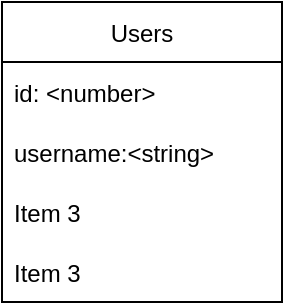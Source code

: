 <mxfile version="16.2.6" type="github">
  <diagram name="Page-1" id="2ca16b54-16f6-2749-3443-fa8db7711227">
    <mxGraphModel dx="981" dy="530" grid="1" gridSize="10" guides="1" tooltips="1" connect="1" arrows="1" fold="1" page="1" pageScale="1" pageWidth="2336" pageHeight="1654" background="none" math="0" shadow="0">
      <root>
        <mxCell id="0" />
        <mxCell id="1" parent="0" />
        <mxCell id="uhTgf6VzIFKNT4di-OkX-1" value="Users" style="swimlane;fontStyle=0;childLayout=stackLayout;horizontal=1;startSize=30;horizontalStack=0;resizeParent=1;resizeParentMax=0;resizeLast=0;collapsible=1;marginBottom=0;" vertex="1" parent="1">
          <mxGeometry x="1160" y="40" width="140" height="150" as="geometry">
            <mxRectangle x="1110" y="60" width="50" height="30" as="alternateBounds" />
          </mxGeometry>
        </mxCell>
        <mxCell id="uhTgf6VzIFKNT4di-OkX-2" value="id: &lt;number&gt;" style="text;strokeColor=none;fillColor=none;align=left;verticalAlign=middle;spacingLeft=4;spacingRight=4;overflow=hidden;points=[[0,0.5],[1,0.5]];portConstraint=eastwest;rotatable=0;" vertex="1" parent="uhTgf6VzIFKNT4di-OkX-1">
          <mxGeometry y="30" width="140" height="30" as="geometry" />
        </mxCell>
        <mxCell id="uhTgf6VzIFKNT4di-OkX-3" value="username:&lt;string&gt;" style="text;strokeColor=none;fillColor=none;align=left;verticalAlign=middle;spacingLeft=4;spacingRight=4;overflow=hidden;points=[[0,0.5],[1,0.5]];portConstraint=eastwest;rotatable=0;" vertex="1" parent="uhTgf6VzIFKNT4di-OkX-1">
          <mxGeometry y="60" width="140" height="30" as="geometry" />
        </mxCell>
        <mxCell id="uhTgf6VzIFKNT4di-OkX-4" value="Item 3" style="text;strokeColor=none;fillColor=none;align=left;verticalAlign=middle;spacingLeft=4;spacingRight=4;overflow=hidden;points=[[0,0.5],[1,0.5]];portConstraint=eastwest;rotatable=0;" vertex="1" parent="uhTgf6VzIFKNT4di-OkX-1">
          <mxGeometry y="90" width="140" height="30" as="geometry" />
        </mxCell>
        <mxCell id="uhTgf6VzIFKNT4di-OkX-5" value="Item 3" style="text;strokeColor=none;fillColor=none;align=left;verticalAlign=middle;spacingLeft=4;spacingRight=4;overflow=hidden;points=[[0,0.5],[1,0.5]];portConstraint=eastwest;rotatable=0;" vertex="1" parent="uhTgf6VzIFKNT4di-OkX-1">
          <mxGeometry y="120" width="140" height="30" as="geometry" />
        </mxCell>
      </root>
    </mxGraphModel>
  </diagram>
</mxfile>
